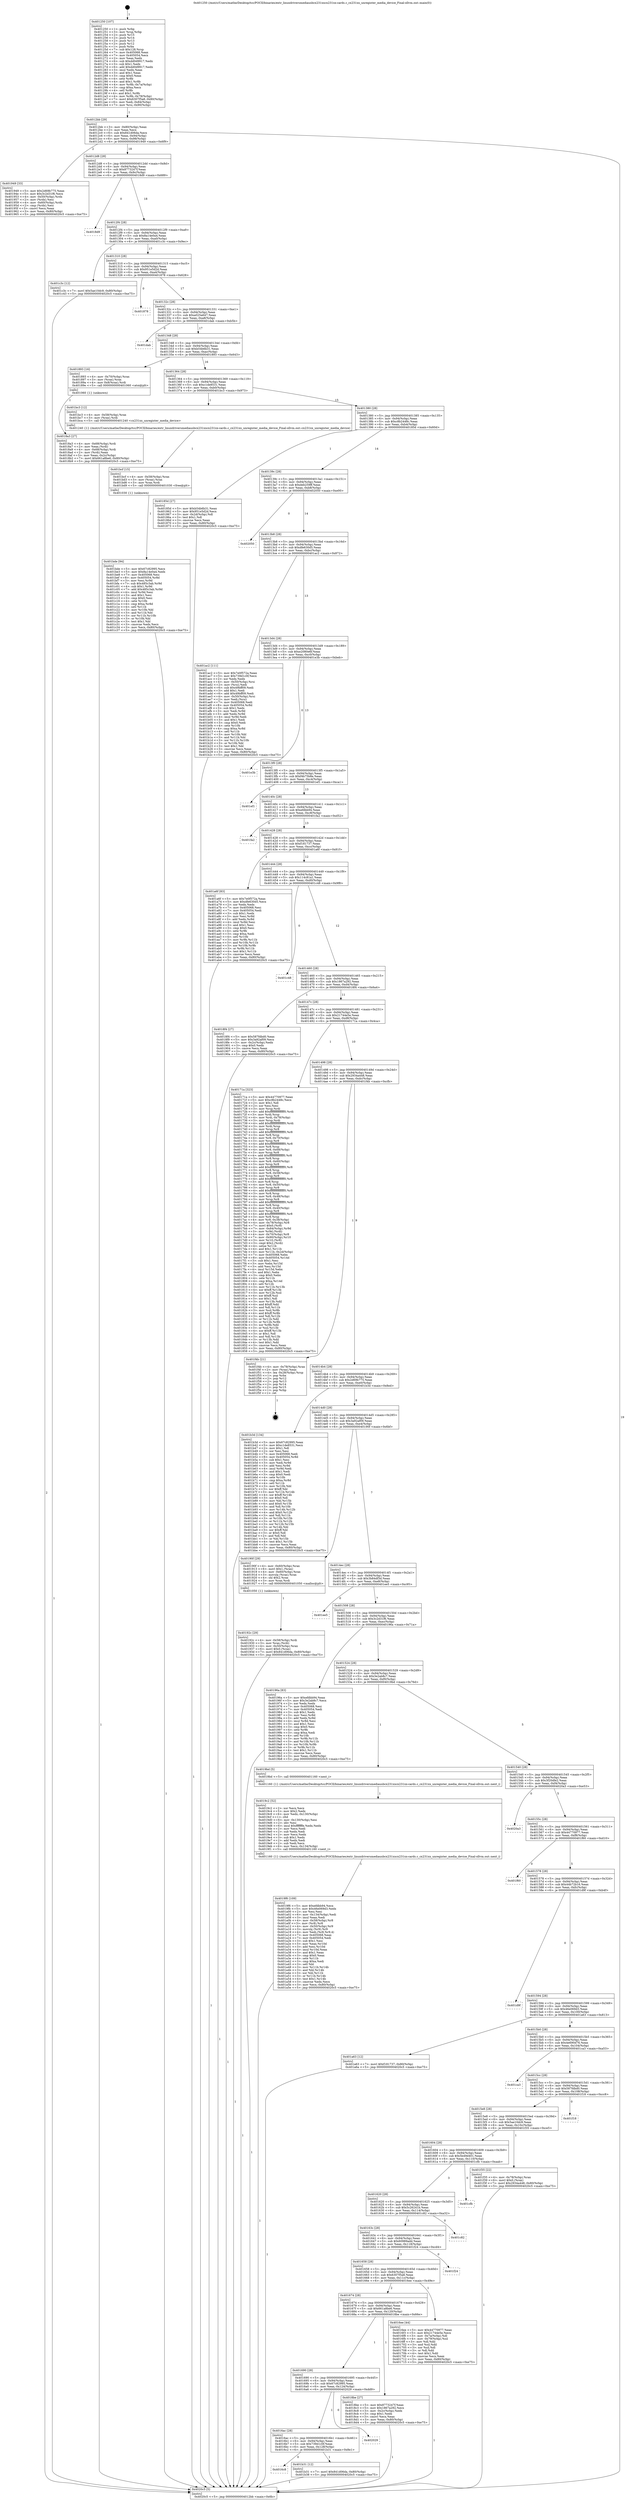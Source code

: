 digraph "0x401250" {
  label = "0x401250 (/mnt/c/Users/mathe/Desktop/tcc/POCII/binaries/extr_linuxdriversmediausbcx231xxcx231xx-cards.c_cx231xx_unregister_media_device_Final-ollvm.out::main(0))"
  labelloc = "t"
  node[shape=record]

  Entry [label="",width=0.3,height=0.3,shape=circle,fillcolor=black,style=filled]
  "0x4012bb" [label="{
     0x4012bb [29]\l
     | [instrs]\l
     &nbsp;&nbsp;0x4012bb \<+3\>: mov -0x80(%rbp),%eax\l
     &nbsp;&nbsp;0x4012be \<+2\>: mov %eax,%ecx\l
     &nbsp;&nbsp;0x4012c0 \<+6\>: sub $0x841d06da,%ecx\l
     &nbsp;&nbsp;0x4012c6 \<+6\>: mov %eax,-0x94(%rbp)\l
     &nbsp;&nbsp;0x4012cc \<+6\>: mov %ecx,-0x98(%rbp)\l
     &nbsp;&nbsp;0x4012d2 \<+6\>: je 0000000000401949 \<main+0x6f9\>\l
  }"]
  "0x401949" [label="{
     0x401949 [33]\l
     | [instrs]\l
     &nbsp;&nbsp;0x401949 \<+5\>: mov $0x2d69b775,%eax\l
     &nbsp;&nbsp;0x40194e \<+5\>: mov $0x3c2d31f6,%ecx\l
     &nbsp;&nbsp;0x401953 \<+4\>: mov -0x50(%rbp),%rdx\l
     &nbsp;&nbsp;0x401957 \<+2\>: mov (%rdx),%esi\l
     &nbsp;&nbsp;0x401959 \<+4\>: mov -0x60(%rbp),%rdx\l
     &nbsp;&nbsp;0x40195d \<+2\>: cmp (%rdx),%esi\l
     &nbsp;&nbsp;0x40195f \<+3\>: cmovl %ecx,%eax\l
     &nbsp;&nbsp;0x401962 \<+3\>: mov %eax,-0x80(%rbp)\l
     &nbsp;&nbsp;0x401965 \<+5\>: jmp 00000000004020c5 \<main+0xe75\>\l
  }"]
  "0x4012d8" [label="{
     0x4012d8 [28]\l
     | [instrs]\l
     &nbsp;&nbsp;0x4012d8 \<+5\>: jmp 00000000004012dd \<main+0x8d\>\l
     &nbsp;&nbsp;0x4012dd \<+6\>: mov -0x94(%rbp),%eax\l
     &nbsp;&nbsp;0x4012e3 \<+5\>: sub $0x8773247f,%eax\l
     &nbsp;&nbsp;0x4012e8 \<+6\>: mov %eax,-0x9c(%rbp)\l
     &nbsp;&nbsp;0x4012ee \<+6\>: je 00000000004018d9 \<main+0x689\>\l
  }"]
  Exit [label="",width=0.3,height=0.3,shape=circle,fillcolor=black,style=filled,peripheries=2]
  "0x4018d9" [label="{
     0x4018d9\l
  }", style=dashed]
  "0x4012f4" [label="{
     0x4012f4 [28]\l
     | [instrs]\l
     &nbsp;&nbsp;0x4012f4 \<+5\>: jmp 00000000004012f9 \<main+0xa9\>\l
     &nbsp;&nbsp;0x4012f9 \<+6\>: mov -0x94(%rbp),%eax\l
     &nbsp;&nbsp;0x4012ff \<+5\>: sub $0x8a14e0a4,%eax\l
     &nbsp;&nbsp;0x401304 \<+6\>: mov %eax,-0xa0(%rbp)\l
     &nbsp;&nbsp;0x40130a \<+6\>: je 0000000000401c3c \<main+0x9ec\>\l
  }"]
  "0x401bde" [label="{
     0x401bde [94]\l
     | [instrs]\l
     &nbsp;&nbsp;0x401bde \<+5\>: mov $0x67c82995,%ecx\l
     &nbsp;&nbsp;0x401be3 \<+5\>: mov $0x8a14e0a4,%edx\l
     &nbsp;&nbsp;0x401be8 \<+7\>: mov 0x405068,%esi\l
     &nbsp;&nbsp;0x401bef \<+8\>: mov 0x405054,%r8d\l
     &nbsp;&nbsp;0x401bf7 \<+3\>: mov %esi,%r9d\l
     &nbsp;&nbsp;0x401bfa \<+7\>: sub $0x485c3ab,%r9d\l
     &nbsp;&nbsp;0x401c01 \<+4\>: sub $0x1,%r9d\l
     &nbsp;&nbsp;0x401c05 \<+7\>: add $0x485c3ab,%r9d\l
     &nbsp;&nbsp;0x401c0c \<+4\>: imul %r9d,%esi\l
     &nbsp;&nbsp;0x401c10 \<+3\>: and $0x1,%esi\l
     &nbsp;&nbsp;0x401c13 \<+3\>: cmp $0x0,%esi\l
     &nbsp;&nbsp;0x401c16 \<+4\>: sete %r10b\l
     &nbsp;&nbsp;0x401c1a \<+4\>: cmp $0xa,%r8d\l
     &nbsp;&nbsp;0x401c1e \<+4\>: setl %r11b\l
     &nbsp;&nbsp;0x401c22 \<+3\>: mov %r10b,%bl\l
     &nbsp;&nbsp;0x401c25 \<+3\>: and %r11b,%bl\l
     &nbsp;&nbsp;0x401c28 \<+3\>: xor %r11b,%r10b\l
     &nbsp;&nbsp;0x401c2b \<+3\>: or %r10b,%bl\l
     &nbsp;&nbsp;0x401c2e \<+3\>: test $0x1,%bl\l
     &nbsp;&nbsp;0x401c31 \<+3\>: cmovne %edx,%ecx\l
     &nbsp;&nbsp;0x401c34 \<+3\>: mov %ecx,-0x80(%rbp)\l
     &nbsp;&nbsp;0x401c37 \<+5\>: jmp 00000000004020c5 \<main+0xe75\>\l
  }"]
  "0x401c3c" [label="{
     0x401c3c [12]\l
     | [instrs]\l
     &nbsp;&nbsp;0x401c3c \<+7\>: movl $0x5ae10dc9,-0x80(%rbp)\l
     &nbsp;&nbsp;0x401c43 \<+5\>: jmp 00000000004020c5 \<main+0xe75\>\l
  }"]
  "0x401310" [label="{
     0x401310 [28]\l
     | [instrs]\l
     &nbsp;&nbsp;0x401310 \<+5\>: jmp 0000000000401315 \<main+0xc5\>\l
     &nbsp;&nbsp;0x401315 \<+6\>: mov -0x94(%rbp),%eax\l
     &nbsp;&nbsp;0x40131b \<+5\>: sub $0x951e5d2d,%eax\l
     &nbsp;&nbsp;0x401320 \<+6\>: mov %eax,-0xa4(%rbp)\l
     &nbsp;&nbsp;0x401326 \<+6\>: je 0000000000401878 \<main+0x628\>\l
  }"]
  "0x401bcf" [label="{
     0x401bcf [15]\l
     | [instrs]\l
     &nbsp;&nbsp;0x401bcf \<+4\>: mov -0x58(%rbp),%rax\l
     &nbsp;&nbsp;0x401bd3 \<+3\>: mov (%rax),%rax\l
     &nbsp;&nbsp;0x401bd6 \<+3\>: mov %rax,%rdi\l
     &nbsp;&nbsp;0x401bd9 \<+5\>: call 0000000000401030 \<free@plt\>\l
     | [calls]\l
     &nbsp;&nbsp;0x401030 \{1\} (unknown)\l
  }"]
  "0x401878" [label="{
     0x401878\l
  }", style=dashed]
  "0x40132c" [label="{
     0x40132c [28]\l
     | [instrs]\l
     &nbsp;&nbsp;0x40132c \<+5\>: jmp 0000000000401331 \<main+0xe1\>\l
     &nbsp;&nbsp;0x401331 \<+6\>: mov -0x94(%rbp),%eax\l
     &nbsp;&nbsp;0x401337 \<+5\>: sub $0xa025a647,%eax\l
     &nbsp;&nbsp;0x40133c \<+6\>: mov %eax,-0xa8(%rbp)\l
     &nbsp;&nbsp;0x401342 \<+6\>: je 0000000000401dab \<main+0xb5b\>\l
  }"]
  "0x4016c8" [label="{
     0x4016c8\l
  }", style=dashed]
  "0x401dab" [label="{
     0x401dab\l
  }", style=dashed]
  "0x401348" [label="{
     0x401348 [28]\l
     | [instrs]\l
     &nbsp;&nbsp;0x401348 \<+5\>: jmp 000000000040134d \<main+0xfd\>\l
     &nbsp;&nbsp;0x40134d \<+6\>: mov -0x94(%rbp),%eax\l
     &nbsp;&nbsp;0x401353 \<+5\>: sub $0xb54b6b31,%eax\l
     &nbsp;&nbsp;0x401358 \<+6\>: mov %eax,-0xac(%rbp)\l
     &nbsp;&nbsp;0x40135e \<+6\>: je 0000000000401893 \<main+0x643\>\l
  }"]
  "0x401b31" [label="{
     0x401b31 [12]\l
     | [instrs]\l
     &nbsp;&nbsp;0x401b31 \<+7\>: movl $0x841d06da,-0x80(%rbp)\l
     &nbsp;&nbsp;0x401b38 \<+5\>: jmp 00000000004020c5 \<main+0xe75\>\l
  }"]
  "0x401893" [label="{
     0x401893 [16]\l
     | [instrs]\l
     &nbsp;&nbsp;0x401893 \<+4\>: mov -0x70(%rbp),%rax\l
     &nbsp;&nbsp;0x401897 \<+3\>: mov (%rax),%rax\l
     &nbsp;&nbsp;0x40189a \<+4\>: mov 0x8(%rax),%rdi\l
     &nbsp;&nbsp;0x40189e \<+5\>: call 0000000000401060 \<atoi@plt\>\l
     | [calls]\l
     &nbsp;&nbsp;0x401060 \{1\} (unknown)\l
  }"]
  "0x401364" [label="{
     0x401364 [28]\l
     | [instrs]\l
     &nbsp;&nbsp;0x401364 \<+5\>: jmp 0000000000401369 \<main+0x119\>\l
     &nbsp;&nbsp;0x401369 \<+6\>: mov -0x94(%rbp),%eax\l
     &nbsp;&nbsp;0x40136f \<+5\>: sub $0xc1de8531,%eax\l
     &nbsp;&nbsp;0x401374 \<+6\>: mov %eax,-0xb0(%rbp)\l
     &nbsp;&nbsp;0x40137a \<+6\>: je 0000000000401bc3 \<main+0x973\>\l
  }"]
  "0x4016ac" [label="{
     0x4016ac [28]\l
     | [instrs]\l
     &nbsp;&nbsp;0x4016ac \<+5\>: jmp 00000000004016b1 \<main+0x461\>\l
     &nbsp;&nbsp;0x4016b1 \<+6\>: mov -0x94(%rbp),%eax\l
     &nbsp;&nbsp;0x4016b7 \<+5\>: sub $0x739d1c0f,%eax\l
     &nbsp;&nbsp;0x4016bc \<+6\>: mov %eax,-0x128(%rbp)\l
     &nbsp;&nbsp;0x4016c2 \<+6\>: je 0000000000401b31 \<main+0x8e1\>\l
  }"]
  "0x401bc3" [label="{
     0x401bc3 [12]\l
     | [instrs]\l
     &nbsp;&nbsp;0x401bc3 \<+4\>: mov -0x58(%rbp),%rax\l
     &nbsp;&nbsp;0x401bc7 \<+3\>: mov (%rax),%rdi\l
     &nbsp;&nbsp;0x401bca \<+5\>: call 0000000000401240 \<cx231xx_unregister_media_device\>\l
     | [calls]\l
     &nbsp;&nbsp;0x401240 \{1\} (/mnt/c/Users/mathe/Desktop/tcc/POCII/binaries/extr_linuxdriversmediausbcx231xxcx231xx-cards.c_cx231xx_unregister_media_device_Final-ollvm.out::cx231xx_unregister_media_device)\l
  }"]
  "0x401380" [label="{
     0x401380 [28]\l
     | [instrs]\l
     &nbsp;&nbsp;0x401380 \<+5\>: jmp 0000000000401385 \<main+0x135\>\l
     &nbsp;&nbsp;0x401385 \<+6\>: mov -0x94(%rbp),%eax\l
     &nbsp;&nbsp;0x40138b \<+5\>: sub $0xc8b2448c,%eax\l
     &nbsp;&nbsp;0x401390 \<+6\>: mov %eax,-0xb4(%rbp)\l
     &nbsp;&nbsp;0x401396 \<+6\>: je 000000000040185d \<main+0x60d\>\l
  }"]
  "0x402029" [label="{
     0x402029\l
  }", style=dashed]
  "0x40185d" [label="{
     0x40185d [27]\l
     | [instrs]\l
     &nbsp;&nbsp;0x40185d \<+5\>: mov $0xb54b6b31,%eax\l
     &nbsp;&nbsp;0x401862 \<+5\>: mov $0x951e5d2d,%ecx\l
     &nbsp;&nbsp;0x401867 \<+3\>: mov -0x2d(%rbp),%dl\l
     &nbsp;&nbsp;0x40186a \<+3\>: test $0x1,%dl\l
     &nbsp;&nbsp;0x40186d \<+3\>: cmovne %ecx,%eax\l
     &nbsp;&nbsp;0x401870 \<+3\>: mov %eax,-0x80(%rbp)\l
     &nbsp;&nbsp;0x401873 \<+5\>: jmp 00000000004020c5 \<main+0xe75\>\l
  }"]
  "0x40139c" [label="{
     0x40139c [28]\l
     | [instrs]\l
     &nbsp;&nbsp;0x40139c \<+5\>: jmp 00000000004013a1 \<main+0x151\>\l
     &nbsp;&nbsp;0x4013a1 \<+6\>: mov -0x94(%rbp),%eax\l
     &nbsp;&nbsp;0x4013a7 \<+5\>: sub $0xdeb259ff,%eax\l
     &nbsp;&nbsp;0x4013ac \<+6\>: mov %eax,-0xb8(%rbp)\l
     &nbsp;&nbsp;0x4013b2 \<+6\>: je 0000000000402050 \<main+0xe00\>\l
  }"]
  "0x4019f6" [label="{
     0x4019f6 [109]\l
     | [instrs]\l
     &nbsp;&nbsp;0x4019f6 \<+5\>: mov $0xefdbb94,%ecx\l
     &nbsp;&nbsp;0x4019fb \<+5\>: mov $0x46e069d3,%edx\l
     &nbsp;&nbsp;0x401a00 \<+2\>: xor %esi,%esi\l
     &nbsp;&nbsp;0x401a02 \<+6\>: mov -0x134(%rbp),%edi\l
     &nbsp;&nbsp;0x401a08 \<+3\>: imul %eax,%edi\l
     &nbsp;&nbsp;0x401a0b \<+4\>: mov -0x58(%rbp),%r8\l
     &nbsp;&nbsp;0x401a0f \<+3\>: mov (%r8),%r8\l
     &nbsp;&nbsp;0x401a12 \<+4\>: mov -0x50(%rbp),%r9\l
     &nbsp;&nbsp;0x401a16 \<+3\>: movslq (%r9),%r9\l
     &nbsp;&nbsp;0x401a19 \<+4\>: mov %edi,(%r8,%r9,4)\l
     &nbsp;&nbsp;0x401a1d \<+7\>: mov 0x405068,%eax\l
     &nbsp;&nbsp;0x401a24 \<+7\>: mov 0x405054,%edi\l
     &nbsp;&nbsp;0x401a2b \<+3\>: sub $0x1,%esi\l
     &nbsp;&nbsp;0x401a2e \<+3\>: mov %eax,%r10d\l
     &nbsp;&nbsp;0x401a31 \<+3\>: add %esi,%r10d\l
     &nbsp;&nbsp;0x401a34 \<+4\>: imul %r10d,%eax\l
     &nbsp;&nbsp;0x401a38 \<+3\>: and $0x1,%eax\l
     &nbsp;&nbsp;0x401a3b \<+3\>: cmp $0x0,%eax\l
     &nbsp;&nbsp;0x401a3e \<+4\>: sete %r11b\l
     &nbsp;&nbsp;0x401a42 \<+3\>: cmp $0xa,%edi\l
     &nbsp;&nbsp;0x401a45 \<+3\>: setl %bl\l
     &nbsp;&nbsp;0x401a48 \<+3\>: mov %r11b,%r14b\l
     &nbsp;&nbsp;0x401a4b \<+3\>: and %bl,%r14b\l
     &nbsp;&nbsp;0x401a4e \<+3\>: xor %bl,%r11b\l
     &nbsp;&nbsp;0x401a51 \<+3\>: or %r11b,%r14b\l
     &nbsp;&nbsp;0x401a54 \<+4\>: test $0x1,%r14b\l
     &nbsp;&nbsp;0x401a58 \<+3\>: cmovne %edx,%ecx\l
     &nbsp;&nbsp;0x401a5b \<+3\>: mov %ecx,-0x80(%rbp)\l
     &nbsp;&nbsp;0x401a5e \<+5\>: jmp 00000000004020c5 \<main+0xe75\>\l
  }"]
  "0x402050" [label="{
     0x402050\l
  }", style=dashed]
  "0x4013b8" [label="{
     0x4013b8 [28]\l
     | [instrs]\l
     &nbsp;&nbsp;0x4013b8 \<+5\>: jmp 00000000004013bd \<main+0x16d\>\l
     &nbsp;&nbsp;0x4013bd \<+6\>: mov -0x94(%rbp),%eax\l
     &nbsp;&nbsp;0x4013c3 \<+5\>: sub $0xdfe630d5,%eax\l
     &nbsp;&nbsp;0x4013c8 \<+6\>: mov %eax,-0xbc(%rbp)\l
     &nbsp;&nbsp;0x4013ce \<+6\>: je 0000000000401ac2 \<main+0x872\>\l
  }"]
  "0x4019c2" [label="{
     0x4019c2 [52]\l
     | [instrs]\l
     &nbsp;&nbsp;0x4019c2 \<+2\>: xor %ecx,%ecx\l
     &nbsp;&nbsp;0x4019c4 \<+5\>: mov $0x2,%edx\l
     &nbsp;&nbsp;0x4019c9 \<+6\>: mov %edx,-0x130(%rbp)\l
     &nbsp;&nbsp;0x4019cf \<+1\>: cltd\l
     &nbsp;&nbsp;0x4019d0 \<+6\>: mov -0x130(%rbp),%esi\l
     &nbsp;&nbsp;0x4019d6 \<+2\>: idiv %esi\l
     &nbsp;&nbsp;0x4019d8 \<+6\>: imul $0xfffffffe,%edx,%edx\l
     &nbsp;&nbsp;0x4019de \<+2\>: mov %ecx,%edi\l
     &nbsp;&nbsp;0x4019e0 \<+2\>: sub %edx,%edi\l
     &nbsp;&nbsp;0x4019e2 \<+2\>: mov %ecx,%edx\l
     &nbsp;&nbsp;0x4019e4 \<+3\>: sub $0x1,%edx\l
     &nbsp;&nbsp;0x4019e7 \<+2\>: add %edx,%edi\l
     &nbsp;&nbsp;0x4019e9 \<+2\>: sub %edi,%ecx\l
     &nbsp;&nbsp;0x4019eb \<+6\>: mov %ecx,-0x134(%rbp)\l
     &nbsp;&nbsp;0x4019f1 \<+5\>: call 0000000000401160 \<next_i\>\l
     | [calls]\l
     &nbsp;&nbsp;0x401160 \{1\} (/mnt/c/Users/mathe/Desktop/tcc/POCII/binaries/extr_linuxdriversmediausbcx231xxcx231xx-cards.c_cx231xx_unregister_media_device_Final-ollvm.out::next_i)\l
  }"]
  "0x401ac2" [label="{
     0x401ac2 [111]\l
     | [instrs]\l
     &nbsp;&nbsp;0x401ac2 \<+5\>: mov $0x7e0f572a,%eax\l
     &nbsp;&nbsp;0x401ac7 \<+5\>: mov $0x739d1c0f,%ecx\l
     &nbsp;&nbsp;0x401acc \<+2\>: xor %edx,%edx\l
     &nbsp;&nbsp;0x401ace \<+4\>: mov -0x50(%rbp),%rsi\l
     &nbsp;&nbsp;0x401ad2 \<+2\>: mov (%rsi),%edi\l
     &nbsp;&nbsp;0x401ad4 \<+6\>: sub $0x49bff09,%edi\l
     &nbsp;&nbsp;0x401ada \<+3\>: add $0x1,%edi\l
     &nbsp;&nbsp;0x401add \<+6\>: add $0x49bff09,%edi\l
     &nbsp;&nbsp;0x401ae3 \<+4\>: mov -0x50(%rbp),%rsi\l
     &nbsp;&nbsp;0x401ae7 \<+2\>: mov %edi,(%rsi)\l
     &nbsp;&nbsp;0x401ae9 \<+7\>: mov 0x405068,%edi\l
     &nbsp;&nbsp;0x401af0 \<+8\>: mov 0x405054,%r8d\l
     &nbsp;&nbsp;0x401af8 \<+3\>: sub $0x1,%edx\l
     &nbsp;&nbsp;0x401afb \<+3\>: mov %edi,%r9d\l
     &nbsp;&nbsp;0x401afe \<+3\>: add %edx,%r9d\l
     &nbsp;&nbsp;0x401b01 \<+4\>: imul %r9d,%edi\l
     &nbsp;&nbsp;0x401b05 \<+3\>: and $0x1,%edi\l
     &nbsp;&nbsp;0x401b08 \<+3\>: cmp $0x0,%edi\l
     &nbsp;&nbsp;0x401b0b \<+4\>: sete %r10b\l
     &nbsp;&nbsp;0x401b0f \<+4\>: cmp $0xa,%r8d\l
     &nbsp;&nbsp;0x401b13 \<+4\>: setl %r11b\l
     &nbsp;&nbsp;0x401b17 \<+3\>: mov %r10b,%bl\l
     &nbsp;&nbsp;0x401b1a \<+3\>: and %r11b,%bl\l
     &nbsp;&nbsp;0x401b1d \<+3\>: xor %r11b,%r10b\l
     &nbsp;&nbsp;0x401b20 \<+3\>: or %r10b,%bl\l
     &nbsp;&nbsp;0x401b23 \<+3\>: test $0x1,%bl\l
     &nbsp;&nbsp;0x401b26 \<+3\>: cmovne %ecx,%eax\l
     &nbsp;&nbsp;0x401b29 \<+3\>: mov %eax,-0x80(%rbp)\l
     &nbsp;&nbsp;0x401b2c \<+5\>: jmp 00000000004020c5 \<main+0xe75\>\l
  }"]
  "0x4013d4" [label="{
     0x4013d4 [28]\l
     | [instrs]\l
     &nbsp;&nbsp;0x4013d4 \<+5\>: jmp 00000000004013d9 \<main+0x189\>\l
     &nbsp;&nbsp;0x4013d9 \<+6\>: mov -0x94(%rbp),%eax\l
     &nbsp;&nbsp;0x4013df \<+5\>: sub $0xe2080e6f,%eax\l
     &nbsp;&nbsp;0x4013e4 \<+6\>: mov %eax,-0xc0(%rbp)\l
     &nbsp;&nbsp;0x4013ea \<+6\>: je 0000000000401e3b \<main+0xbeb\>\l
  }"]
  "0x40192c" [label="{
     0x40192c [29]\l
     | [instrs]\l
     &nbsp;&nbsp;0x40192c \<+4\>: mov -0x58(%rbp),%rdi\l
     &nbsp;&nbsp;0x401930 \<+3\>: mov %rax,(%rdi)\l
     &nbsp;&nbsp;0x401933 \<+4\>: mov -0x50(%rbp),%rax\l
     &nbsp;&nbsp;0x401937 \<+6\>: movl $0x0,(%rax)\l
     &nbsp;&nbsp;0x40193d \<+7\>: movl $0x841d06da,-0x80(%rbp)\l
     &nbsp;&nbsp;0x401944 \<+5\>: jmp 00000000004020c5 \<main+0xe75\>\l
  }"]
  "0x401e3b" [label="{
     0x401e3b\l
  }", style=dashed]
  "0x4013f0" [label="{
     0x4013f0 [28]\l
     | [instrs]\l
     &nbsp;&nbsp;0x4013f0 \<+5\>: jmp 00000000004013f5 \<main+0x1a5\>\l
     &nbsp;&nbsp;0x4013f5 \<+6\>: mov -0x94(%rbp),%eax\l
     &nbsp;&nbsp;0x4013fb \<+5\>: sub $0xf4b75b8e,%eax\l
     &nbsp;&nbsp;0x401400 \<+6\>: mov %eax,-0xc4(%rbp)\l
     &nbsp;&nbsp;0x401406 \<+6\>: je 0000000000401ef1 \<main+0xca1\>\l
  }"]
  "0x401690" [label="{
     0x401690 [28]\l
     | [instrs]\l
     &nbsp;&nbsp;0x401690 \<+5\>: jmp 0000000000401695 \<main+0x445\>\l
     &nbsp;&nbsp;0x401695 \<+6\>: mov -0x94(%rbp),%eax\l
     &nbsp;&nbsp;0x40169b \<+5\>: sub $0x67c82995,%eax\l
     &nbsp;&nbsp;0x4016a0 \<+6\>: mov %eax,-0x124(%rbp)\l
     &nbsp;&nbsp;0x4016a6 \<+6\>: je 0000000000402029 \<main+0xdd9\>\l
  }"]
  "0x401ef1" [label="{
     0x401ef1\l
  }", style=dashed]
  "0x40140c" [label="{
     0x40140c [28]\l
     | [instrs]\l
     &nbsp;&nbsp;0x40140c \<+5\>: jmp 0000000000401411 \<main+0x1c1\>\l
     &nbsp;&nbsp;0x401411 \<+6\>: mov -0x94(%rbp),%eax\l
     &nbsp;&nbsp;0x401417 \<+5\>: sub $0xefdbb94,%eax\l
     &nbsp;&nbsp;0x40141c \<+6\>: mov %eax,-0xc8(%rbp)\l
     &nbsp;&nbsp;0x401422 \<+6\>: je 0000000000401fa2 \<main+0xd52\>\l
  }"]
  "0x4018be" [label="{
     0x4018be [27]\l
     | [instrs]\l
     &nbsp;&nbsp;0x4018be \<+5\>: mov $0x8773247f,%eax\l
     &nbsp;&nbsp;0x4018c3 \<+5\>: mov $0x1867a292,%ecx\l
     &nbsp;&nbsp;0x4018c8 \<+3\>: mov -0x2c(%rbp),%edx\l
     &nbsp;&nbsp;0x4018cb \<+3\>: cmp $0x1,%edx\l
     &nbsp;&nbsp;0x4018ce \<+3\>: cmovl %ecx,%eax\l
     &nbsp;&nbsp;0x4018d1 \<+3\>: mov %eax,-0x80(%rbp)\l
     &nbsp;&nbsp;0x4018d4 \<+5\>: jmp 00000000004020c5 \<main+0xe75\>\l
  }"]
  "0x401fa2" [label="{
     0x401fa2\l
  }", style=dashed]
  "0x401428" [label="{
     0x401428 [28]\l
     | [instrs]\l
     &nbsp;&nbsp;0x401428 \<+5\>: jmp 000000000040142d \<main+0x1dd\>\l
     &nbsp;&nbsp;0x40142d \<+6\>: mov -0x94(%rbp),%eax\l
     &nbsp;&nbsp;0x401433 \<+5\>: sub $0xf181737,%eax\l
     &nbsp;&nbsp;0x401438 \<+6\>: mov %eax,-0xcc(%rbp)\l
     &nbsp;&nbsp;0x40143e \<+6\>: je 0000000000401a6f \<main+0x81f\>\l
  }"]
  "0x4018a3" [label="{
     0x4018a3 [27]\l
     | [instrs]\l
     &nbsp;&nbsp;0x4018a3 \<+4\>: mov -0x68(%rbp),%rdi\l
     &nbsp;&nbsp;0x4018a7 \<+2\>: mov %eax,(%rdi)\l
     &nbsp;&nbsp;0x4018a9 \<+4\>: mov -0x68(%rbp),%rdi\l
     &nbsp;&nbsp;0x4018ad \<+2\>: mov (%rdi),%eax\l
     &nbsp;&nbsp;0x4018af \<+3\>: mov %eax,-0x2c(%rbp)\l
     &nbsp;&nbsp;0x4018b2 \<+7\>: movl $0x661a8be6,-0x80(%rbp)\l
     &nbsp;&nbsp;0x4018b9 \<+5\>: jmp 00000000004020c5 \<main+0xe75\>\l
  }"]
  "0x401a6f" [label="{
     0x401a6f [83]\l
     | [instrs]\l
     &nbsp;&nbsp;0x401a6f \<+5\>: mov $0x7e0f572a,%eax\l
     &nbsp;&nbsp;0x401a74 \<+5\>: mov $0xdfe630d5,%ecx\l
     &nbsp;&nbsp;0x401a79 \<+2\>: xor %edx,%edx\l
     &nbsp;&nbsp;0x401a7b \<+7\>: mov 0x405068,%esi\l
     &nbsp;&nbsp;0x401a82 \<+7\>: mov 0x405054,%edi\l
     &nbsp;&nbsp;0x401a89 \<+3\>: sub $0x1,%edx\l
     &nbsp;&nbsp;0x401a8c \<+3\>: mov %esi,%r8d\l
     &nbsp;&nbsp;0x401a8f \<+3\>: add %edx,%r8d\l
     &nbsp;&nbsp;0x401a92 \<+4\>: imul %r8d,%esi\l
     &nbsp;&nbsp;0x401a96 \<+3\>: and $0x1,%esi\l
     &nbsp;&nbsp;0x401a99 \<+3\>: cmp $0x0,%esi\l
     &nbsp;&nbsp;0x401a9c \<+4\>: sete %r9b\l
     &nbsp;&nbsp;0x401aa0 \<+3\>: cmp $0xa,%edi\l
     &nbsp;&nbsp;0x401aa3 \<+4\>: setl %r10b\l
     &nbsp;&nbsp;0x401aa7 \<+3\>: mov %r9b,%r11b\l
     &nbsp;&nbsp;0x401aaa \<+3\>: and %r10b,%r11b\l
     &nbsp;&nbsp;0x401aad \<+3\>: xor %r10b,%r9b\l
     &nbsp;&nbsp;0x401ab0 \<+3\>: or %r9b,%r11b\l
     &nbsp;&nbsp;0x401ab3 \<+4\>: test $0x1,%r11b\l
     &nbsp;&nbsp;0x401ab7 \<+3\>: cmovne %ecx,%eax\l
     &nbsp;&nbsp;0x401aba \<+3\>: mov %eax,-0x80(%rbp)\l
     &nbsp;&nbsp;0x401abd \<+5\>: jmp 00000000004020c5 \<main+0xe75\>\l
  }"]
  "0x401444" [label="{
     0x401444 [28]\l
     | [instrs]\l
     &nbsp;&nbsp;0x401444 \<+5\>: jmp 0000000000401449 \<main+0x1f9\>\l
     &nbsp;&nbsp;0x401449 \<+6\>: mov -0x94(%rbp),%eax\l
     &nbsp;&nbsp;0x40144f \<+5\>: sub $0x114c81a1,%eax\l
     &nbsp;&nbsp;0x401454 \<+6\>: mov %eax,-0xd0(%rbp)\l
     &nbsp;&nbsp;0x40145a \<+6\>: je 0000000000401c48 \<main+0x9f8\>\l
  }"]
  "0x401250" [label="{
     0x401250 [107]\l
     | [instrs]\l
     &nbsp;&nbsp;0x401250 \<+1\>: push %rbp\l
     &nbsp;&nbsp;0x401251 \<+3\>: mov %rsp,%rbp\l
     &nbsp;&nbsp;0x401254 \<+2\>: push %r15\l
     &nbsp;&nbsp;0x401256 \<+2\>: push %r14\l
     &nbsp;&nbsp;0x401258 \<+2\>: push %r13\l
     &nbsp;&nbsp;0x40125a \<+2\>: push %r12\l
     &nbsp;&nbsp;0x40125c \<+1\>: push %rbx\l
     &nbsp;&nbsp;0x40125d \<+7\>: sub $0x128,%rsp\l
     &nbsp;&nbsp;0x401264 \<+7\>: mov 0x405068,%eax\l
     &nbsp;&nbsp;0x40126b \<+7\>: mov 0x405054,%ecx\l
     &nbsp;&nbsp;0x401272 \<+2\>: mov %eax,%edx\l
     &nbsp;&nbsp;0x401274 \<+6\>: sub $0xdd0d9917,%edx\l
     &nbsp;&nbsp;0x40127a \<+3\>: sub $0x1,%edx\l
     &nbsp;&nbsp;0x40127d \<+6\>: add $0xdd0d9917,%edx\l
     &nbsp;&nbsp;0x401283 \<+3\>: imul %edx,%eax\l
     &nbsp;&nbsp;0x401286 \<+3\>: and $0x1,%eax\l
     &nbsp;&nbsp;0x401289 \<+3\>: cmp $0x0,%eax\l
     &nbsp;&nbsp;0x40128c \<+4\>: sete %r8b\l
     &nbsp;&nbsp;0x401290 \<+4\>: and $0x1,%r8b\l
     &nbsp;&nbsp;0x401294 \<+4\>: mov %r8b,-0x7a(%rbp)\l
     &nbsp;&nbsp;0x401298 \<+3\>: cmp $0xa,%ecx\l
     &nbsp;&nbsp;0x40129b \<+4\>: setl %r8b\l
     &nbsp;&nbsp;0x40129f \<+4\>: and $0x1,%r8b\l
     &nbsp;&nbsp;0x4012a3 \<+4\>: mov %r8b,-0x79(%rbp)\l
     &nbsp;&nbsp;0x4012a7 \<+7\>: movl $0x6307f5a8,-0x80(%rbp)\l
     &nbsp;&nbsp;0x4012ae \<+6\>: mov %edi,-0x84(%rbp)\l
     &nbsp;&nbsp;0x4012b4 \<+7\>: mov %rsi,-0x90(%rbp)\l
  }"]
  "0x401c48" [label="{
     0x401c48\l
  }", style=dashed]
  "0x401460" [label="{
     0x401460 [28]\l
     | [instrs]\l
     &nbsp;&nbsp;0x401460 \<+5\>: jmp 0000000000401465 \<main+0x215\>\l
     &nbsp;&nbsp;0x401465 \<+6\>: mov -0x94(%rbp),%eax\l
     &nbsp;&nbsp;0x40146b \<+5\>: sub $0x1867a292,%eax\l
     &nbsp;&nbsp;0x401470 \<+6\>: mov %eax,-0xd4(%rbp)\l
     &nbsp;&nbsp;0x401476 \<+6\>: je 00000000004018f4 \<main+0x6a4\>\l
  }"]
  "0x4020c5" [label="{
     0x4020c5 [5]\l
     | [instrs]\l
     &nbsp;&nbsp;0x4020c5 \<+5\>: jmp 00000000004012bb \<main+0x6b\>\l
  }"]
  "0x4018f4" [label="{
     0x4018f4 [27]\l
     | [instrs]\l
     &nbsp;&nbsp;0x4018f4 \<+5\>: mov $0x587fdbd0,%eax\l
     &nbsp;&nbsp;0x4018f9 \<+5\>: mov $0x3a92af09,%ecx\l
     &nbsp;&nbsp;0x4018fe \<+3\>: mov -0x2c(%rbp),%edx\l
     &nbsp;&nbsp;0x401901 \<+3\>: cmp $0x0,%edx\l
     &nbsp;&nbsp;0x401904 \<+3\>: cmove %ecx,%eax\l
     &nbsp;&nbsp;0x401907 \<+3\>: mov %eax,-0x80(%rbp)\l
     &nbsp;&nbsp;0x40190a \<+5\>: jmp 00000000004020c5 \<main+0xe75\>\l
  }"]
  "0x40147c" [label="{
     0x40147c [28]\l
     | [instrs]\l
     &nbsp;&nbsp;0x40147c \<+5\>: jmp 0000000000401481 \<main+0x231\>\l
     &nbsp;&nbsp;0x401481 \<+6\>: mov -0x94(%rbp),%eax\l
     &nbsp;&nbsp;0x401487 \<+5\>: sub $0x21744e5e,%eax\l
     &nbsp;&nbsp;0x40148c \<+6\>: mov %eax,-0xd8(%rbp)\l
     &nbsp;&nbsp;0x401492 \<+6\>: je 000000000040171a \<main+0x4ca\>\l
  }"]
  "0x401674" [label="{
     0x401674 [28]\l
     | [instrs]\l
     &nbsp;&nbsp;0x401674 \<+5\>: jmp 0000000000401679 \<main+0x429\>\l
     &nbsp;&nbsp;0x401679 \<+6\>: mov -0x94(%rbp),%eax\l
     &nbsp;&nbsp;0x40167f \<+5\>: sub $0x661a8be6,%eax\l
     &nbsp;&nbsp;0x401684 \<+6\>: mov %eax,-0x120(%rbp)\l
     &nbsp;&nbsp;0x40168a \<+6\>: je 00000000004018be \<main+0x66e\>\l
  }"]
  "0x40171a" [label="{
     0x40171a [323]\l
     | [instrs]\l
     &nbsp;&nbsp;0x40171a \<+5\>: mov $0x44770977,%eax\l
     &nbsp;&nbsp;0x40171f \<+5\>: mov $0xc8b2448c,%ecx\l
     &nbsp;&nbsp;0x401724 \<+2\>: mov $0x1,%dl\l
     &nbsp;&nbsp;0x401726 \<+2\>: xor %esi,%esi\l
     &nbsp;&nbsp;0x401728 \<+3\>: mov %rsp,%rdi\l
     &nbsp;&nbsp;0x40172b \<+4\>: add $0xfffffffffffffff0,%rdi\l
     &nbsp;&nbsp;0x40172f \<+3\>: mov %rdi,%rsp\l
     &nbsp;&nbsp;0x401732 \<+4\>: mov %rdi,-0x78(%rbp)\l
     &nbsp;&nbsp;0x401736 \<+3\>: mov %rsp,%rdi\l
     &nbsp;&nbsp;0x401739 \<+4\>: add $0xfffffffffffffff0,%rdi\l
     &nbsp;&nbsp;0x40173d \<+3\>: mov %rdi,%rsp\l
     &nbsp;&nbsp;0x401740 \<+3\>: mov %rsp,%r8\l
     &nbsp;&nbsp;0x401743 \<+4\>: add $0xfffffffffffffff0,%r8\l
     &nbsp;&nbsp;0x401747 \<+3\>: mov %r8,%rsp\l
     &nbsp;&nbsp;0x40174a \<+4\>: mov %r8,-0x70(%rbp)\l
     &nbsp;&nbsp;0x40174e \<+3\>: mov %rsp,%r8\l
     &nbsp;&nbsp;0x401751 \<+4\>: add $0xfffffffffffffff0,%r8\l
     &nbsp;&nbsp;0x401755 \<+3\>: mov %r8,%rsp\l
     &nbsp;&nbsp;0x401758 \<+4\>: mov %r8,-0x68(%rbp)\l
     &nbsp;&nbsp;0x40175c \<+3\>: mov %rsp,%r8\l
     &nbsp;&nbsp;0x40175f \<+4\>: add $0xfffffffffffffff0,%r8\l
     &nbsp;&nbsp;0x401763 \<+3\>: mov %r8,%rsp\l
     &nbsp;&nbsp;0x401766 \<+4\>: mov %r8,-0x60(%rbp)\l
     &nbsp;&nbsp;0x40176a \<+3\>: mov %rsp,%r8\l
     &nbsp;&nbsp;0x40176d \<+4\>: add $0xfffffffffffffff0,%r8\l
     &nbsp;&nbsp;0x401771 \<+3\>: mov %r8,%rsp\l
     &nbsp;&nbsp;0x401774 \<+4\>: mov %r8,-0x58(%rbp)\l
     &nbsp;&nbsp;0x401778 \<+3\>: mov %rsp,%r8\l
     &nbsp;&nbsp;0x40177b \<+4\>: add $0xfffffffffffffff0,%r8\l
     &nbsp;&nbsp;0x40177f \<+3\>: mov %r8,%rsp\l
     &nbsp;&nbsp;0x401782 \<+4\>: mov %r8,-0x50(%rbp)\l
     &nbsp;&nbsp;0x401786 \<+3\>: mov %rsp,%r8\l
     &nbsp;&nbsp;0x401789 \<+4\>: add $0xfffffffffffffff0,%r8\l
     &nbsp;&nbsp;0x40178d \<+3\>: mov %r8,%rsp\l
     &nbsp;&nbsp;0x401790 \<+4\>: mov %r8,-0x48(%rbp)\l
     &nbsp;&nbsp;0x401794 \<+3\>: mov %rsp,%r8\l
     &nbsp;&nbsp;0x401797 \<+4\>: add $0xfffffffffffffff0,%r8\l
     &nbsp;&nbsp;0x40179b \<+3\>: mov %r8,%rsp\l
     &nbsp;&nbsp;0x40179e \<+4\>: mov %r8,-0x40(%rbp)\l
     &nbsp;&nbsp;0x4017a2 \<+3\>: mov %rsp,%r8\l
     &nbsp;&nbsp;0x4017a5 \<+4\>: add $0xfffffffffffffff0,%r8\l
     &nbsp;&nbsp;0x4017a9 \<+3\>: mov %r8,%rsp\l
     &nbsp;&nbsp;0x4017ac \<+4\>: mov %r8,-0x38(%rbp)\l
     &nbsp;&nbsp;0x4017b0 \<+4\>: mov -0x78(%rbp),%r8\l
     &nbsp;&nbsp;0x4017b4 \<+7\>: movl $0x0,(%r8)\l
     &nbsp;&nbsp;0x4017bb \<+7\>: mov -0x84(%rbp),%r9d\l
     &nbsp;&nbsp;0x4017c2 \<+3\>: mov %r9d,(%rdi)\l
     &nbsp;&nbsp;0x4017c5 \<+4\>: mov -0x70(%rbp),%r8\l
     &nbsp;&nbsp;0x4017c9 \<+7\>: mov -0x90(%rbp),%r10\l
     &nbsp;&nbsp;0x4017d0 \<+3\>: mov %r10,(%r8)\l
     &nbsp;&nbsp;0x4017d3 \<+3\>: cmpl $0x2,(%rdi)\l
     &nbsp;&nbsp;0x4017d6 \<+4\>: setne %r11b\l
     &nbsp;&nbsp;0x4017da \<+4\>: and $0x1,%r11b\l
     &nbsp;&nbsp;0x4017de \<+4\>: mov %r11b,-0x2d(%rbp)\l
     &nbsp;&nbsp;0x4017e2 \<+7\>: mov 0x405068,%ebx\l
     &nbsp;&nbsp;0x4017e9 \<+8\>: mov 0x405054,%r14d\l
     &nbsp;&nbsp;0x4017f1 \<+3\>: sub $0x1,%esi\l
     &nbsp;&nbsp;0x4017f4 \<+3\>: mov %ebx,%r15d\l
     &nbsp;&nbsp;0x4017f7 \<+3\>: add %esi,%r15d\l
     &nbsp;&nbsp;0x4017fa \<+4\>: imul %r15d,%ebx\l
     &nbsp;&nbsp;0x4017fe \<+3\>: and $0x1,%ebx\l
     &nbsp;&nbsp;0x401801 \<+3\>: cmp $0x0,%ebx\l
     &nbsp;&nbsp;0x401804 \<+4\>: sete %r11b\l
     &nbsp;&nbsp;0x401808 \<+4\>: cmp $0xa,%r14d\l
     &nbsp;&nbsp;0x40180c \<+4\>: setl %r12b\l
     &nbsp;&nbsp;0x401810 \<+3\>: mov %r11b,%r13b\l
     &nbsp;&nbsp;0x401813 \<+4\>: xor $0xff,%r13b\l
     &nbsp;&nbsp;0x401817 \<+3\>: mov %r12b,%sil\l
     &nbsp;&nbsp;0x40181a \<+4\>: xor $0xff,%sil\l
     &nbsp;&nbsp;0x40181e \<+3\>: xor $0x1,%dl\l
     &nbsp;&nbsp;0x401821 \<+3\>: mov %r13b,%dil\l
     &nbsp;&nbsp;0x401824 \<+4\>: and $0xff,%dil\l
     &nbsp;&nbsp;0x401828 \<+3\>: and %dl,%r11b\l
     &nbsp;&nbsp;0x40182b \<+3\>: mov %sil,%r8b\l
     &nbsp;&nbsp;0x40182e \<+4\>: and $0xff,%r8b\l
     &nbsp;&nbsp;0x401832 \<+3\>: and %dl,%r12b\l
     &nbsp;&nbsp;0x401835 \<+3\>: or %r11b,%dil\l
     &nbsp;&nbsp;0x401838 \<+3\>: or %r12b,%r8b\l
     &nbsp;&nbsp;0x40183b \<+3\>: xor %r8b,%dil\l
     &nbsp;&nbsp;0x40183e \<+3\>: or %sil,%r13b\l
     &nbsp;&nbsp;0x401841 \<+4\>: xor $0xff,%r13b\l
     &nbsp;&nbsp;0x401845 \<+3\>: or $0x1,%dl\l
     &nbsp;&nbsp;0x401848 \<+3\>: and %dl,%r13b\l
     &nbsp;&nbsp;0x40184b \<+3\>: or %r13b,%dil\l
     &nbsp;&nbsp;0x40184e \<+4\>: test $0x1,%dil\l
     &nbsp;&nbsp;0x401852 \<+3\>: cmovne %ecx,%eax\l
     &nbsp;&nbsp;0x401855 \<+3\>: mov %eax,-0x80(%rbp)\l
     &nbsp;&nbsp;0x401858 \<+5\>: jmp 00000000004020c5 \<main+0xe75\>\l
  }"]
  "0x401498" [label="{
     0x401498 [28]\l
     | [instrs]\l
     &nbsp;&nbsp;0x401498 \<+5\>: jmp 000000000040149d \<main+0x24d\>\l
     &nbsp;&nbsp;0x40149d \<+6\>: mov -0x94(%rbp),%eax\l
     &nbsp;&nbsp;0x4014a3 \<+5\>: sub $0x2934a448,%eax\l
     &nbsp;&nbsp;0x4014a8 \<+6\>: mov %eax,-0xdc(%rbp)\l
     &nbsp;&nbsp;0x4014ae \<+6\>: je 0000000000401f4b \<main+0xcfb\>\l
  }"]
  "0x4016ee" [label="{
     0x4016ee [44]\l
     | [instrs]\l
     &nbsp;&nbsp;0x4016ee \<+5\>: mov $0x44770977,%eax\l
     &nbsp;&nbsp;0x4016f3 \<+5\>: mov $0x21744e5e,%ecx\l
     &nbsp;&nbsp;0x4016f8 \<+3\>: mov -0x7a(%rbp),%dl\l
     &nbsp;&nbsp;0x4016fb \<+4\>: mov -0x79(%rbp),%sil\l
     &nbsp;&nbsp;0x4016ff \<+3\>: mov %dl,%dil\l
     &nbsp;&nbsp;0x401702 \<+3\>: and %sil,%dil\l
     &nbsp;&nbsp;0x401705 \<+3\>: xor %sil,%dl\l
     &nbsp;&nbsp;0x401708 \<+3\>: or %dl,%dil\l
     &nbsp;&nbsp;0x40170b \<+4\>: test $0x1,%dil\l
     &nbsp;&nbsp;0x40170f \<+3\>: cmovne %ecx,%eax\l
     &nbsp;&nbsp;0x401712 \<+3\>: mov %eax,-0x80(%rbp)\l
     &nbsp;&nbsp;0x401715 \<+5\>: jmp 00000000004020c5 \<main+0xe75\>\l
  }"]
  "0x401f4b" [label="{
     0x401f4b [21]\l
     | [instrs]\l
     &nbsp;&nbsp;0x401f4b \<+4\>: mov -0x78(%rbp),%rax\l
     &nbsp;&nbsp;0x401f4f \<+2\>: mov (%rax),%eax\l
     &nbsp;&nbsp;0x401f51 \<+4\>: lea -0x28(%rbp),%rsp\l
     &nbsp;&nbsp;0x401f55 \<+1\>: pop %rbx\l
     &nbsp;&nbsp;0x401f56 \<+2\>: pop %r12\l
     &nbsp;&nbsp;0x401f58 \<+2\>: pop %r13\l
     &nbsp;&nbsp;0x401f5a \<+2\>: pop %r14\l
     &nbsp;&nbsp;0x401f5c \<+2\>: pop %r15\l
     &nbsp;&nbsp;0x401f5e \<+1\>: pop %rbp\l
     &nbsp;&nbsp;0x401f5f \<+1\>: ret\l
  }"]
  "0x4014b4" [label="{
     0x4014b4 [28]\l
     | [instrs]\l
     &nbsp;&nbsp;0x4014b4 \<+5\>: jmp 00000000004014b9 \<main+0x269\>\l
     &nbsp;&nbsp;0x4014b9 \<+6\>: mov -0x94(%rbp),%eax\l
     &nbsp;&nbsp;0x4014bf \<+5\>: sub $0x2d69b775,%eax\l
     &nbsp;&nbsp;0x4014c4 \<+6\>: mov %eax,-0xe0(%rbp)\l
     &nbsp;&nbsp;0x4014ca \<+6\>: je 0000000000401b3d \<main+0x8ed\>\l
  }"]
  "0x401658" [label="{
     0x401658 [28]\l
     | [instrs]\l
     &nbsp;&nbsp;0x401658 \<+5\>: jmp 000000000040165d \<main+0x40d\>\l
     &nbsp;&nbsp;0x40165d \<+6\>: mov -0x94(%rbp),%eax\l
     &nbsp;&nbsp;0x401663 \<+5\>: sub $0x6307f5a8,%eax\l
     &nbsp;&nbsp;0x401668 \<+6\>: mov %eax,-0x11c(%rbp)\l
     &nbsp;&nbsp;0x40166e \<+6\>: je 00000000004016ee \<main+0x49e\>\l
  }"]
  "0x401b3d" [label="{
     0x401b3d [134]\l
     | [instrs]\l
     &nbsp;&nbsp;0x401b3d \<+5\>: mov $0x67c82995,%eax\l
     &nbsp;&nbsp;0x401b42 \<+5\>: mov $0xc1de8531,%ecx\l
     &nbsp;&nbsp;0x401b47 \<+2\>: mov $0x1,%dl\l
     &nbsp;&nbsp;0x401b49 \<+2\>: xor %esi,%esi\l
     &nbsp;&nbsp;0x401b4b \<+7\>: mov 0x405068,%edi\l
     &nbsp;&nbsp;0x401b52 \<+8\>: mov 0x405054,%r8d\l
     &nbsp;&nbsp;0x401b5a \<+3\>: sub $0x1,%esi\l
     &nbsp;&nbsp;0x401b5d \<+3\>: mov %edi,%r9d\l
     &nbsp;&nbsp;0x401b60 \<+3\>: add %esi,%r9d\l
     &nbsp;&nbsp;0x401b63 \<+4\>: imul %r9d,%edi\l
     &nbsp;&nbsp;0x401b67 \<+3\>: and $0x1,%edi\l
     &nbsp;&nbsp;0x401b6a \<+3\>: cmp $0x0,%edi\l
     &nbsp;&nbsp;0x401b6d \<+4\>: sete %r10b\l
     &nbsp;&nbsp;0x401b71 \<+4\>: cmp $0xa,%r8d\l
     &nbsp;&nbsp;0x401b75 \<+4\>: setl %r11b\l
     &nbsp;&nbsp;0x401b79 \<+3\>: mov %r10b,%bl\l
     &nbsp;&nbsp;0x401b7c \<+3\>: xor $0xff,%bl\l
     &nbsp;&nbsp;0x401b7f \<+3\>: mov %r11b,%r14b\l
     &nbsp;&nbsp;0x401b82 \<+4\>: xor $0xff,%r14b\l
     &nbsp;&nbsp;0x401b86 \<+3\>: xor $0x0,%dl\l
     &nbsp;&nbsp;0x401b89 \<+3\>: mov %bl,%r15b\l
     &nbsp;&nbsp;0x401b8c \<+4\>: and $0x0,%r15b\l
     &nbsp;&nbsp;0x401b90 \<+3\>: and %dl,%r10b\l
     &nbsp;&nbsp;0x401b93 \<+3\>: mov %r14b,%r12b\l
     &nbsp;&nbsp;0x401b96 \<+4\>: and $0x0,%r12b\l
     &nbsp;&nbsp;0x401b9a \<+3\>: and %dl,%r11b\l
     &nbsp;&nbsp;0x401b9d \<+3\>: or %r10b,%r15b\l
     &nbsp;&nbsp;0x401ba0 \<+3\>: or %r11b,%r12b\l
     &nbsp;&nbsp;0x401ba3 \<+3\>: xor %r12b,%r15b\l
     &nbsp;&nbsp;0x401ba6 \<+3\>: or %r14b,%bl\l
     &nbsp;&nbsp;0x401ba9 \<+3\>: xor $0xff,%bl\l
     &nbsp;&nbsp;0x401bac \<+3\>: or $0x0,%dl\l
     &nbsp;&nbsp;0x401baf \<+2\>: and %dl,%bl\l
     &nbsp;&nbsp;0x401bb1 \<+3\>: or %bl,%r15b\l
     &nbsp;&nbsp;0x401bb4 \<+4\>: test $0x1,%r15b\l
     &nbsp;&nbsp;0x401bb8 \<+3\>: cmovne %ecx,%eax\l
     &nbsp;&nbsp;0x401bbb \<+3\>: mov %eax,-0x80(%rbp)\l
     &nbsp;&nbsp;0x401bbe \<+5\>: jmp 00000000004020c5 \<main+0xe75\>\l
  }"]
  "0x4014d0" [label="{
     0x4014d0 [28]\l
     | [instrs]\l
     &nbsp;&nbsp;0x4014d0 \<+5\>: jmp 00000000004014d5 \<main+0x285\>\l
     &nbsp;&nbsp;0x4014d5 \<+6\>: mov -0x94(%rbp),%eax\l
     &nbsp;&nbsp;0x4014db \<+5\>: sub $0x3a92af09,%eax\l
     &nbsp;&nbsp;0x4014e0 \<+6\>: mov %eax,-0xe4(%rbp)\l
     &nbsp;&nbsp;0x4014e6 \<+6\>: je 000000000040190f \<main+0x6bf\>\l
  }"]
  "0x401f24" [label="{
     0x401f24\l
  }", style=dashed]
  "0x40190f" [label="{
     0x40190f [29]\l
     | [instrs]\l
     &nbsp;&nbsp;0x40190f \<+4\>: mov -0x60(%rbp),%rax\l
     &nbsp;&nbsp;0x401913 \<+6\>: movl $0x1,(%rax)\l
     &nbsp;&nbsp;0x401919 \<+4\>: mov -0x60(%rbp),%rax\l
     &nbsp;&nbsp;0x40191d \<+3\>: movslq (%rax),%rax\l
     &nbsp;&nbsp;0x401920 \<+4\>: shl $0x2,%rax\l
     &nbsp;&nbsp;0x401924 \<+3\>: mov %rax,%rdi\l
     &nbsp;&nbsp;0x401927 \<+5\>: call 0000000000401050 \<malloc@plt\>\l
     | [calls]\l
     &nbsp;&nbsp;0x401050 \{1\} (unknown)\l
  }"]
  "0x4014ec" [label="{
     0x4014ec [28]\l
     | [instrs]\l
     &nbsp;&nbsp;0x4014ec \<+5\>: jmp 00000000004014f1 \<main+0x2a1\>\l
     &nbsp;&nbsp;0x4014f1 \<+6\>: mov -0x94(%rbp),%eax\l
     &nbsp;&nbsp;0x4014f7 \<+5\>: sub $0x3b84df3d,%eax\l
     &nbsp;&nbsp;0x4014fc \<+6\>: mov %eax,-0xe8(%rbp)\l
     &nbsp;&nbsp;0x401502 \<+6\>: je 0000000000401ee5 \<main+0xc95\>\l
  }"]
  "0x40163c" [label="{
     0x40163c [28]\l
     | [instrs]\l
     &nbsp;&nbsp;0x40163c \<+5\>: jmp 0000000000401641 \<main+0x3f1\>\l
     &nbsp;&nbsp;0x401641 \<+6\>: mov -0x94(%rbp),%eax\l
     &nbsp;&nbsp;0x401647 \<+5\>: sub $0x60989add,%eax\l
     &nbsp;&nbsp;0x40164c \<+6\>: mov %eax,-0x118(%rbp)\l
     &nbsp;&nbsp;0x401652 \<+6\>: je 0000000000401f24 \<main+0xcd4\>\l
  }"]
  "0x401ee5" [label="{
     0x401ee5\l
  }", style=dashed]
  "0x401508" [label="{
     0x401508 [28]\l
     | [instrs]\l
     &nbsp;&nbsp;0x401508 \<+5\>: jmp 000000000040150d \<main+0x2bd\>\l
     &nbsp;&nbsp;0x40150d \<+6\>: mov -0x94(%rbp),%eax\l
     &nbsp;&nbsp;0x401513 \<+5\>: sub $0x3c2d31f6,%eax\l
     &nbsp;&nbsp;0x401518 \<+6\>: mov %eax,-0xec(%rbp)\l
     &nbsp;&nbsp;0x40151e \<+6\>: je 000000000040196a \<main+0x71a\>\l
  }"]
  "0x401c82" [label="{
     0x401c82\l
  }", style=dashed]
  "0x40196a" [label="{
     0x40196a [83]\l
     | [instrs]\l
     &nbsp;&nbsp;0x40196a \<+5\>: mov $0xefdbb94,%eax\l
     &nbsp;&nbsp;0x40196f \<+5\>: mov $0x3e2ab8c7,%ecx\l
     &nbsp;&nbsp;0x401974 \<+2\>: xor %edx,%edx\l
     &nbsp;&nbsp;0x401976 \<+7\>: mov 0x405068,%esi\l
     &nbsp;&nbsp;0x40197d \<+7\>: mov 0x405054,%edi\l
     &nbsp;&nbsp;0x401984 \<+3\>: sub $0x1,%edx\l
     &nbsp;&nbsp;0x401987 \<+3\>: mov %esi,%r8d\l
     &nbsp;&nbsp;0x40198a \<+3\>: add %edx,%r8d\l
     &nbsp;&nbsp;0x40198d \<+4\>: imul %r8d,%esi\l
     &nbsp;&nbsp;0x401991 \<+3\>: and $0x1,%esi\l
     &nbsp;&nbsp;0x401994 \<+3\>: cmp $0x0,%esi\l
     &nbsp;&nbsp;0x401997 \<+4\>: sete %r9b\l
     &nbsp;&nbsp;0x40199b \<+3\>: cmp $0xa,%edi\l
     &nbsp;&nbsp;0x40199e \<+4\>: setl %r10b\l
     &nbsp;&nbsp;0x4019a2 \<+3\>: mov %r9b,%r11b\l
     &nbsp;&nbsp;0x4019a5 \<+3\>: and %r10b,%r11b\l
     &nbsp;&nbsp;0x4019a8 \<+3\>: xor %r10b,%r9b\l
     &nbsp;&nbsp;0x4019ab \<+3\>: or %r9b,%r11b\l
     &nbsp;&nbsp;0x4019ae \<+4\>: test $0x1,%r11b\l
     &nbsp;&nbsp;0x4019b2 \<+3\>: cmovne %ecx,%eax\l
     &nbsp;&nbsp;0x4019b5 \<+3\>: mov %eax,-0x80(%rbp)\l
     &nbsp;&nbsp;0x4019b8 \<+5\>: jmp 00000000004020c5 \<main+0xe75\>\l
  }"]
  "0x401524" [label="{
     0x401524 [28]\l
     | [instrs]\l
     &nbsp;&nbsp;0x401524 \<+5\>: jmp 0000000000401529 \<main+0x2d9\>\l
     &nbsp;&nbsp;0x401529 \<+6\>: mov -0x94(%rbp),%eax\l
     &nbsp;&nbsp;0x40152f \<+5\>: sub $0x3e2ab8c7,%eax\l
     &nbsp;&nbsp;0x401534 \<+6\>: mov %eax,-0xf0(%rbp)\l
     &nbsp;&nbsp;0x40153a \<+6\>: je 00000000004019bd \<main+0x76d\>\l
  }"]
  "0x401620" [label="{
     0x401620 [28]\l
     | [instrs]\l
     &nbsp;&nbsp;0x401620 \<+5\>: jmp 0000000000401625 \<main+0x3d5\>\l
     &nbsp;&nbsp;0x401625 \<+6\>: mov -0x94(%rbp),%eax\l
     &nbsp;&nbsp;0x40162b \<+5\>: sub $0x5c26241b,%eax\l
     &nbsp;&nbsp;0x401630 \<+6\>: mov %eax,-0x114(%rbp)\l
     &nbsp;&nbsp;0x401636 \<+6\>: je 0000000000401c82 \<main+0xa32\>\l
  }"]
  "0x4019bd" [label="{
     0x4019bd [5]\l
     | [instrs]\l
     &nbsp;&nbsp;0x4019bd \<+5\>: call 0000000000401160 \<next_i\>\l
     | [calls]\l
     &nbsp;&nbsp;0x401160 \{1\} (/mnt/c/Users/mathe/Desktop/tcc/POCII/binaries/extr_linuxdriversmediausbcx231xxcx231xx-cards.c_cx231xx_unregister_media_device_Final-ollvm.out::next_i)\l
  }"]
  "0x401540" [label="{
     0x401540 [28]\l
     | [instrs]\l
     &nbsp;&nbsp;0x401540 \<+5\>: jmp 0000000000401545 \<main+0x2f5\>\l
     &nbsp;&nbsp;0x401545 \<+6\>: mov -0x94(%rbp),%eax\l
     &nbsp;&nbsp;0x40154b \<+5\>: sub $0x3f20dfe2,%eax\l
     &nbsp;&nbsp;0x401550 \<+6\>: mov %eax,-0xf4(%rbp)\l
     &nbsp;&nbsp;0x401556 \<+6\>: je 00000000004020a3 \<main+0xe53\>\l
  }"]
  "0x401cfb" [label="{
     0x401cfb\l
  }", style=dashed]
  "0x4020a3" [label="{
     0x4020a3\l
  }", style=dashed]
  "0x40155c" [label="{
     0x40155c [28]\l
     | [instrs]\l
     &nbsp;&nbsp;0x40155c \<+5\>: jmp 0000000000401561 \<main+0x311\>\l
     &nbsp;&nbsp;0x401561 \<+6\>: mov -0x94(%rbp),%eax\l
     &nbsp;&nbsp;0x401567 \<+5\>: sub $0x44770977,%eax\l
     &nbsp;&nbsp;0x40156c \<+6\>: mov %eax,-0xf8(%rbp)\l
     &nbsp;&nbsp;0x401572 \<+6\>: je 0000000000401f60 \<main+0xd10\>\l
  }"]
  "0x401604" [label="{
     0x401604 [28]\l
     | [instrs]\l
     &nbsp;&nbsp;0x401604 \<+5\>: jmp 0000000000401609 \<main+0x3b9\>\l
     &nbsp;&nbsp;0x401609 \<+6\>: mov -0x94(%rbp),%eax\l
     &nbsp;&nbsp;0x40160f \<+5\>: sub $0x5b49d401,%eax\l
     &nbsp;&nbsp;0x401614 \<+6\>: mov %eax,-0x110(%rbp)\l
     &nbsp;&nbsp;0x40161a \<+6\>: je 0000000000401cfb \<main+0xaab\>\l
  }"]
  "0x401f60" [label="{
     0x401f60\l
  }", style=dashed]
  "0x401578" [label="{
     0x401578 [28]\l
     | [instrs]\l
     &nbsp;&nbsp;0x401578 \<+5\>: jmp 000000000040157d \<main+0x32d\>\l
     &nbsp;&nbsp;0x40157d \<+6\>: mov -0x94(%rbp),%eax\l
     &nbsp;&nbsp;0x401583 \<+5\>: sub $0x44b72b16,%eax\l
     &nbsp;&nbsp;0x401588 \<+6\>: mov %eax,-0xfc(%rbp)\l
     &nbsp;&nbsp;0x40158e \<+6\>: je 0000000000401d9f \<main+0xb4f\>\l
  }"]
  "0x401f35" [label="{
     0x401f35 [22]\l
     | [instrs]\l
     &nbsp;&nbsp;0x401f35 \<+4\>: mov -0x78(%rbp),%rax\l
     &nbsp;&nbsp;0x401f39 \<+6\>: movl $0x0,(%rax)\l
     &nbsp;&nbsp;0x401f3f \<+7\>: movl $0x2934a448,-0x80(%rbp)\l
     &nbsp;&nbsp;0x401f46 \<+5\>: jmp 00000000004020c5 \<main+0xe75\>\l
  }"]
  "0x401d9f" [label="{
     0x401d9f\l
  }", style=dashed]
  "0x401594" [label="{
     0x401594 [28]\l
     | [instrs]\l
     &nbsp;&nbsp;0x401594 \<+5\>: jmp 0000000000401599 \<main+0x349\>\l
     &nbsp;&nbsp;0x401599 \<+6\>: mov -0x94(%rbp),%eax\l
     &nbsp;&nbsp;0x40159f \<+5\>: sub $0x46e069d3,%eax\l
     &nbsp;&nbsp;0x4015a4 \<+6\>: mov %eax,-0x100(%rbp)\l
     &nbsp;&nbsp;0x4015aa \<+6\>: je 0000000000401a63 \<main+0x813\>\l
  }"]
  "0x4015e8" [label="{
     0x4015e8 [28]\l
     | [instrs]\l
     &nbsp;&nbsp;0x4015e8 \<+5\>: jmp 00000000004015ed \<main+0x39d\>\l
     &nbsp;&nbsp;0x4015ed \<+6\>: mov -0x94(%rbp),%eax\l
     &nbsp;&nbsp;0x4015f3 \<+5\>: sub $0x5ae10dc9,%eax\l
     &nbsp;&nbsp;0x4015f8 \<+6\>: mov %eax,-0x10c(%rbp)\l
     &nbsp;&nbsp;0x4015fe \<+6\>: je 0000000000401f35 \<main+0xce5\>\l
  }"]
  "0x401a63" [label="{
     0x401a63 [12]\l
     | [instrs]\l
     &nbsp;&nbsp;0x401a63 \<+7\>: movl $0xf181737,-0x80(%rbp)\l
     &nbsp;&nbsp;0x401a6a \<+5\>: jmp 00000000004020c5 \<main+0xe75\>\l
  }"]
  "0x4015b0" [label="{
     0x4015b0 [28]\l
     | [instrs]\l
     &nbsp;&nbsp;0x4015b0 \<+5\>: jmp 00000000004015b5 \<main+0x365\>\l
     &nbsp;&nbsp;0x4015b5 \<+6\>: mov -0x94(%rbp),%eax\l
     &nbsp;&nbsp;0x4015bb \<+5\>: sub $0x4e690d76,%eax\l
     &nbsp;&nbsp;0x4015c0 \<+6\>: mov %eax,-0x104(%rbp)\l
     &nbsp;&nbsp;0x4015c6 \<+6\>: je 0000000000401ca3 \<main+0xa53\>\l
  }"]
  "0x401f18" [label="{
     0x401f18\l
  }", style=dashed]
  "0x401ca3" [label="{
     0x401ca3\l
  }", style=dashed]
  "0x4015cc" [label="{
     0x4015cc [28]\l
     | [instrs]\l
     &nbsp;&nbsp;0x4015cc \<+5\>: jmp 00000000004015d1 \<main+0x381\>\l
     &nbsp;&nbsp;0x4015d1 \<+6\>: mov -0x94(%rbp),%eax\l
     &nbsp;&nbsp;0x4015d7 \<+5\>: sub $0x587fdbd0,%eax\l
     &nbsp;&nbsp;0x4015dc \<+6\>: mov %eax,-0x108(%rbp)\l
     &nbsp;&nbsp;0x4015e2 \<+6\>: je 0000000000401f18 \<main+0xcc8\>\l
  }"]
  Entry -> "0x401250" [label=" 1"]
  "0x4012bb" -> "0x401949" [label=" 2"]
  "0x4012bb" -> "0x4012d8" [label=" 18"]
  "0x401f4b" -> Exit [label=" 1"]
  "0x4012d8" -> "0x4018d9" [label=" 0"]
  "0x4012d8" -> "0x4012f4" [label=" 18"]
  "0x401f35" -> "0x4020c5" [label=" 1"]
  "0x4012f4" -> "0x401c3c" [label=" 1"]
  "0x4012f4" -> "0x401310" [label=" 17"]
  "0x401c3c" -> "0x4020c5" [label=" 1"]
  "0x401310" -> "0x401878" [label=" 0"]
  "0x401310" -> "0x40132c" [label=" 17"]
  "0x401bde" -> "0x4020c5" [label=" 1"]
  "0x40132c" -> "0x401dab" [label=" 0"]
  "0x40132c" -> "0x401348" [label=" 17"]
  "0x401bcf" -> "0x401bde" [label=" 1"]
  "0x401348" -> "0x401893" [label=" 1"]
  "0x401348" -> "0x401364" [label=" 16"]
  "0x401bc3" -> "0x401bcf" [label=" 1"]
  "0x401364" -> "0x401bc3" [label=" 1"]
  "0x401364" -> "0x401380" [label=" 15"]
  "0x401b31" -> "0x4020c5" [label=" 1"]
  "0x401380" -> "0x40185d" [label=" 1"]
  "0x401380" -> "0x40139c" [label=" 14"]
  "0x4016ac" -> "0x4016c8" [label=" 0"]
  "0x40139c" -> "0x402050" [label=" 0"]
  "0x40139c" -> "0x4013b8" [label=" 14"]
  "0x401b3d" -> "0x4020c5" [label=" 1"]
  "0x4013b8" -> "0x401ac2" [label=" 1"]
  "0x4013b8" -> "0x4013d4" [label=" 13"]
  "0x401690" -> "0x4016ac" [label=" 1"]
  "0x4013d4" -> "0x401e3b" [label=" 0"]
  "0x4013d4" -> "0x4013f0" [label=" 13"]
  "0x401690" -> "0x402029" [label=" 0"]
  "0x4013f0" -> "0x401ef1" [label=" 0"]
  "0x4013f0" -> "0x40140c" [label=" 13"]
  "0x4016ac" -> "0x401b31" [label=" 1"]
  "0x40140c" -> "0x401fa2" [label=" 0"]
  "0x40140c" -> "0x401428" [label=" 13"]
  "0x401ac2" -> "0x4020c5" [label=" 1"]
  "0x401428" -> "0x401a6f" [label=" 1"]
  "0x401428" -> "0x401444" [label=" 12"]
  "0x401a63" -> "0x4020c5" [label=" 1"]
  "0x401444" -> "0x401c48" [label=" 0"]
  "0x401444" -> "0x401460" [label=" 12"]
  "0x4019c2" -> "0x4019f6" [label=" 1"]
  "0x401460" -> "0x4018f4" [label=" 1"]
  "0x401460" -> "0x40147c" [label=" 11"]
  "0x4019bd" -> "0x4019c2" [label=" 1"]
  "0x40147c" -> "0x40171a" [label=" 1"]
  "0x40147c" -> "0x401498" [label=" 10"]
  "0x40196a" -> "0x4020c5" [label=" 1"]
  "0x401498" -> "0x401f4b" [label=" 1"]
  "0x401498" -> "0x4014b4" [label=" 9"]
  "0x401949" -> "0x4020c5" [label=" 2"]
  "0x4014b4" -> "0x401b3d" [label=" 1"]
  "0x4014b4" -> "0x4014d0" [label=" 8"]
  "0x40190f" -> "0x40192c" [label=" 1"]
  "0x4014d0" -> "0x40190f" [label=" 1"]
  "0x4014d0" -> "0x4014ec" [label=" 7"]
  "0x4018f4" -> "0x4020c5" [label=" 1"]
  "0x4014ec" -> "0x401ee5" [label=" 0"]
  "0x4014ec" -> "0x401508" [label=" 7"]
  "0x401674" -> "0x401690" [label=" 1"]
  "0x401508" -> "0x40196a" [label=" 1"]
  "0x401508" -> "0x401524" [label=" 6"]
  "0x401674" -> "0x4018be" [label=" 1"]
  "0x401524" -> "0x4019bd" [label=" 1"]
  "0x401524" -> "0x401540" [label=" 5"]
  "0x4018a3" -> "0x4020c5" [label=" 1"]
  "0x401540" -> "0x4020a3" [label=" 0"]
  "0x401540" -> "0x40155c" [label=" 5"]
  "0x401893" -> "0x4018a3" [label=" 1"]
  "0x40155c" -> "0x401f60" [label=" 0"]
  "0x40155c" -> "0x401578" [label=" 5"]
  "0x40171a" -> "0x4020c5" [label=" 1"]
  "0x401578" -> "0x401d9f" [label=" 0"]
  "0x401578" -> "0x401594" [label=" 5"]
  "0x4019f6" -> "0x4020c5" [label=" 1"]
  "0x401594" -> "0x401a63" [label=" 1"]
  "0x401594" -> "0x4015b0" [label=" 4"]
  "0x401250" -> "0x4012bb" [label=" 1"]
  "0x4015b0" -> "0x401ca3" [label=" 0"]
  "0x4015b0" -> "0x4015cc" [label=" 4"]
  "0x4016ee" -> "0x4020c5" [label=" 1"]
  "0x4015cc" -> "0x401f18" [label=" 0"]
  "0x4015cc" -> "0x4015e8" [label=" 4"]
  "0x4020c5" -> "0x4012bb" [label=" 19"]
  "0x4015e8" -> "0x401f35" [label=" 1"]
  "0x4015e8" -> "0x401604" [label=" 3"]
  "0x40185d" -> "0x4020c5" [label=" 1"]
  "0x401604" -> "0x401cfb" [label=" 0"]
  "0x401604" -> "0x401620" [label=" 3"]
  "0x401a6f" -> "0x4020c5" [label=" 1"]
  "0x401620" -> "0x401c82" [label=" 0"]
  "0x401620" -> "0x40163c" [label=" 3"]
  "0x4018be" -> "0x4020c5" [label=" 1"]
  "0x40163c" -> "0x401f24" [label=" 0"]
  "0x40163c" -> "0x401658" [label=" 3"]
  "0x40192c" -> "0x4020c5" [label=" 1"]
  "0x401658" -> "0x4016ee" [label=" 1"]
  "0x401658" -> "0x401674" [label=" 2"]
}
